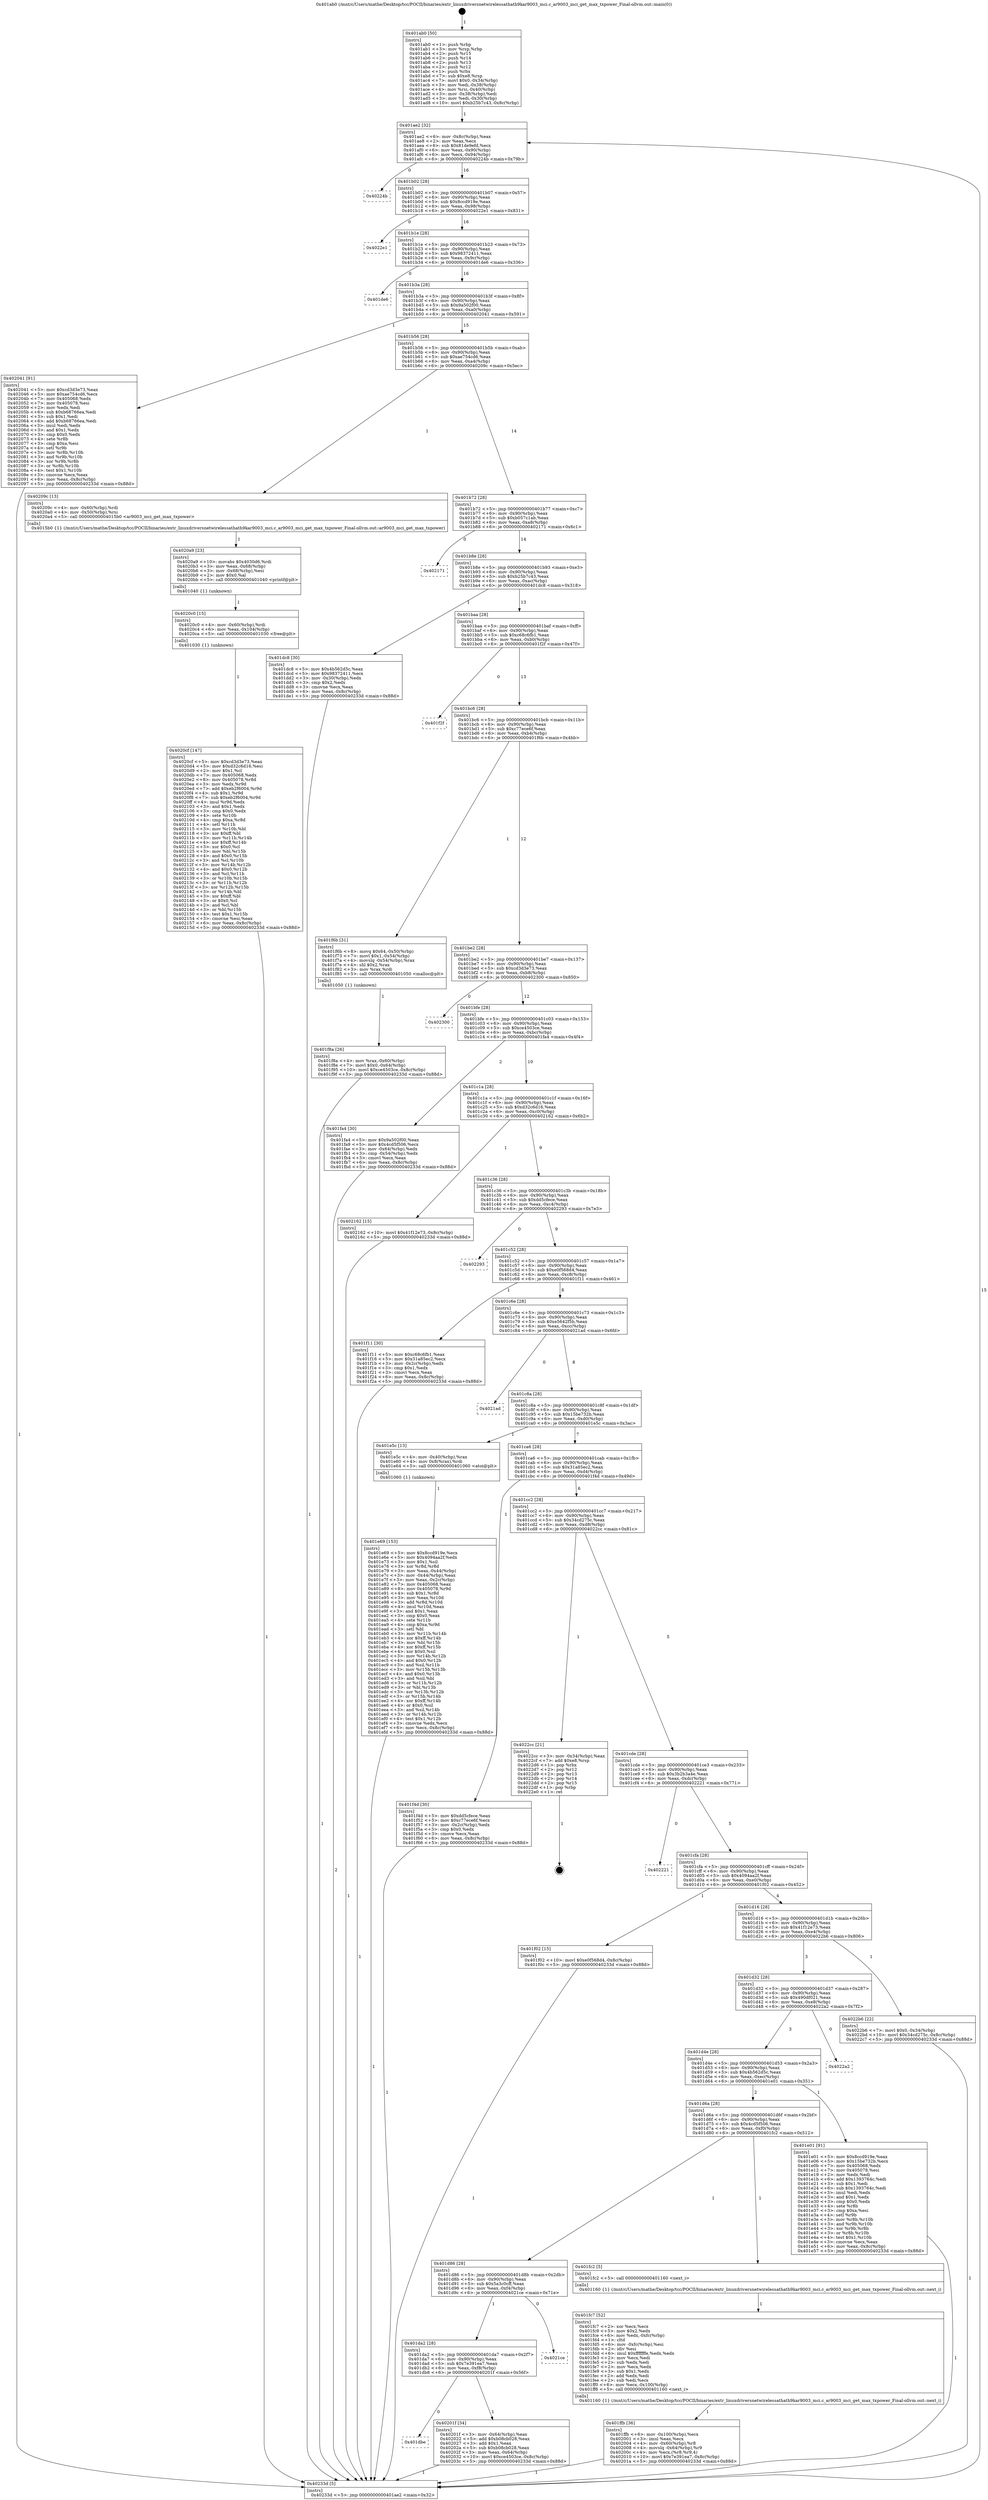 digraph "0x401ab0" {
  label = "0x401ab0 (/mnt/c/Users/mathe/Desktop/tcc/POCII/binaries/extr_linuxdriversnetwirelessathath9kar9003_mci.c_ar9003_mci_get_max_txpower_Final-ollvm.out::main(0))"
  labelloc = "t"
  node[shape=record]

  Entry [label="",width=0.3,height=0.3,shape=circle,fillcolor=black,style=filled]
  "0x401ae2" [label="{
     0x401ae2 [32]\l
     | [instrs]\l
     &nbsp;&nbsp;0x401ae2 \<+6\>: mov -0x8c(%rbp),%eax\l
     &nbsp;&nbsp;0x401ae8 \<+2\>: mov %eax,%ecx\l
     &nbsp;&nbsp;0x401aea \<+6\>: sub $0x81de9efd,%ecx\l
     &nbsp;&nbsp;0x401af0 \<+6\>: mov %eax,-0x90(%rbp)\l
     &nbsp;&nbsp;0x401af6 \<+6\>: mov %ecx,-0x94(%rbp)\l
     &nbsp;&nbsp;0x401afc \<+6\>: je 000000000040224b \<main+0x79b\>\l
  }"]
  "0x40224b" [label="{
     0x40224b\l
  }", style=dashed]
  "0x401b02" [label="{
     0x401b02 [28]\l
     | [instrs]\l
     &nbsp;&nbsp;0x401b02 \<+5\>: jmp 0000000000401b07 \<main+0x57\>\l
     &nbsp;&nbsp;0x401b07 \<+6\>: mov -0x90(%rbp),%eax\l
     &nbsp;&nbsp;0x401b0d \<+5\>: sub $0x8ccd919e,%eax\l
     &nbsp;&nbsp;0x401b12 \<+6\>: mov %eax,-0x98(%rbp)\l
     &nbsp;&nbsp;0x401b18 \<+6\>: je 00000000004022e1 \<main+0x831\>\l
  }"]
  Exit [label="",width=0.3,height=0.3,shape=circle,fillcolor=black,style=filled,peripheries=2]
  "0x4022e1" [label="{
     0x4022e1\l
  }", style=dashed]
  "0x401b1e" [label="{
     0x401b1e [28]\l
     | [instrs]\l
     &nbsp;&nbsp;0x401b1e \<+5\>: jmp 0000000000401b23 \<main+0x73\>\l
     &nbsp;&nbsp;0x401b23 \<+6\>: mov -0x90(%rbp),%eax\l
     &nbsp;&nbsp;0x401b29 \<+5\>: sub $0x98372411,%eax\l
     &nbsp;&nbsp;0x401b2e \<+6\>: mov %eax,-0x9c(%rbp)\l
     &nbsp;&nbsp;0x401b34 \<+6\>: je 0000000000401de6 \<main+0x336\>\l
  }"]
  "0x4020cf" [label="{
     0x4020cf [147]\l
     | [instrs]\l
     &nbsp;&nbsp;0x4020cf \<+5\>: mov $0xcd3d3e73,%eax\l
     &nbsp;&nbsp;0x4020d4 \<+5\>: mov $0xd32c6d16,%esi\l
     &nbsp;&nbsp;0x4020d9 \<+2\>: mov $0x1,%cl\l
     &nbsp;&nbsp;0x4020db \<+7\>: mov 0x405068,%edx\l
     &nbsp;&nbsp;0x4020e2 \<+8\>: mov 0x405078,%r8d\l
     &nbsp;&nbsp;0x4020ea \<+3\>: mov %edx,%r9d\l
     &nbsp;&nbsp;0x4020ed \<+7\>: add $0xeb2f6004,%r9d\l
     &nbsp;&nbsp;0x4020f4 \<+4\>: sub $0x1,%r9d\l
     &nbsp;&nbsp;0x4020f8 \<+7\>: sub $0xeb2f6004,%r9d\l
     &nbsp;&nbsp;0x4020ff \<+4\>: imul %r9d,%edx\l
     &nbsp;&nbsp;0x402103 \<+3\>: and $0x1,%edx\l
     &nbsp;&nbsp;0x402106 \<+3\>: cmp $0x0,%edx\l
     &nbsp;&nbsp;0x402109 \<+4\>: sete %r10b\l
     &nbsp;&nbsp;0x40210d \<+4\>: cmp $0xa,%r8d\l
     &nbsp;&nbsp;0x402111 \<+4\>: setl %r11b\l
     &nbsp;&nbsp;0x402115 \<+3\>: mov %r10b,%bl\l
     &nbsp;&nbsp;0x402118 \<+3\>: xor $0xff,%bl\l
     &nbsp;&nbsp;0x40211b \<+3\>: mov %r11b,%r14b\l
     &nbsp;&nbsp;0x40211e \<+4\>: xor $0xff,%r14b\l
     &nbsp;&nbsp;0x402122 \<+3\>: xor $0x0,%cl\l
     &nbsp;&nbsp;0x402125 \<+3\>: mov %bl,%r15b\l
     &nbsp;&nbsp;0x402128 \<+4\>: and $0x0,%r15b\l
     &nbsp;&nbsp;0x40212c \<+3\>: and %cl,%r10b\l
     &nbsp;&nbsp;0x40212f \<+3\>: mov %r14b,%r12b\l
     &nbsp;&nbsp;0x402132 \<+4\>: and $0x0,%r12b\l
     &nbsp;&nbsp;0x402136 \<+3\>: and %cl,%r11b\l
     &nbsp;&nbsp;0x402139 \<+3\>: or %r10b,%r15b\l
     &nbsp;&nbsp;0x40213c \<+3\>: or %r11b,%r12b\l
     &nbsp;&nbsp;0x40213f \<+3\>: xor %r12b,%r15b\l
     &nbsp;&nbsp;0x402142 \<+3\>: or %r14b,%bl\l
     &nbsp;&nbsp;0x402145 \<+3\>: xor $0xff,%bl\l
     &nbsp;&nbsp;0x402148 \<+3\>: or $0x0,%cl\l
     &nbsp;&nbsp;0x40214b \<+2\>: and %cl,%bl\l
     &nbsp;&nbsp;0x40214d \<+3\>: or %bl,%r15b\l
     &nbsp;&nbsp;0x402150 \<+4\>: test $0x1,%r15b\l
     &nbsp;&nbsp;0x402154 \<+3\>: cmovne %esi,%eax\l
     &nbsp;&nbsp;0x402157 \<+6\>: mov %eax,-0x8c(%rbp)\l
     &nbsp;&nbsp;0x40215d \<+5\>: jmp 000000000040233d \<main+0x88d\>\l
  }"]
  "0x401de6" [label="{
     0x401de6\l
  }", style=dashed]
  "0x401b3a" [label="{
     0x401b3a [28]\l
     | [instrs]\l
     &nbsp;&nbsp;0x401b3a \<+5\>: jmp 0000000000401b3f \<main+0x8f\>\l
     &nbsp;&nbsp;0x401b3f \<+6\>: mov -0x90(%rbp),%eax\l
     &nbsp;&nbsp;0x401b45 \<+5\>: sub $0x9a502f00,%eax\l
     &nbsp;&nbsp;0x401b4a \<+6\>: mov %eax,-0xa0(%rbp)\l
     &nbsp;&nbsp;0x401b50 \<+6\>: je 0000000000402041 \<main+0x591\>\l
  }"]
  "0x4020c0" [label="{
     0x4020c0 [15]\l
     | [instrs]\l
     &nbsp;&nbsp;0x4020c0 \<+4\>: mov -0x60(%rbp),%rdi\l
     &nbsp;&nbsp;0x4020c4 \<+6\>: mov %eax,-0x104(%rbp)\l
     &nbsp;&nbsp;0x4020ca \<+5\>: call 0000000000401030 \<free@plt\>\l
     | [calls]\l
     &nbsp;&nbsp;0x401030 \{1\} (unknown)\l
  }"]
  "0x402041" [label="{
     0x402041 [91]\l
     | [instrs]\l
     &nbsp;&nbsp;0x402041 \<+5\>: mov $0xcd3d3e73,%eax\l
     &nbsp;&nbsp;0x402046 \<+5\>: mov $0xae754cd6,%ecx\l
     &nbsp;&nbsp;0x40204b \<+7\>: mov 0x405068,%edx\l
     &nbsp;&nbsp;0x402052 \<+7\>: mov 0x405078,%esi\l
     &nbsp;&nbsp;0x402059 \<+2\>: mov %edx,%edi\l
     &nbsp;&nbsp;0x40205b \<+6\>: sub $0xb68766ea,%edi\l
     &nbsp;&nbsp;0x402061 \<+3\>: sub $0x1,%edi\l
     &nbsp;&nbsp;0x402064 \<+6\>: add $0xb68766ea,%edi\l
     &nbsp;&nbsp;0x40206a \<+3\>: imul %edi,%edx\l
     &nbsp;&nbsp;0x40206d \<+3\>: and $0x1,%edx\l
     &nbsp;&nbsp;0x402070 \<+3\>: cmp $0x0,%edx\l
     &nbsp;&nbsp;0x402073 \<+4\>: sete %r8b\l
     &nbsp;&nbsp;0x402077 \<+3\>: cmp $0xa,%esi\l
     &nbsp;&nbsp;0x40207a \<+4\>: setl %r9b\l
     &nbsp;&nbsp;0x40207e \<+3\>: mov %r8b,%r10b\l
     &nbsp;&nbsp;0x402081 \<+3\>: and %r9b,%r10b\l
     &nbsp;&nbsp;0x402084 \<+3\>: xor %r9b,%r8b\l
     &nbsp;&nbsp;0x402087 \<+3\>: or %r8b,%r10b\l
     &nbsp;&nbsp;0x40208a \<+4\>: test $0x1,%r10b\l
     &nbsp;&nbsp;0x40208e \<+3\>: cmovne %ecx,%eax\l
     &nbsp;&nbsp;0x402091 \<+6\>: mov %eax,-0x8c(%rbp)\l
     &nbsp;&nbsp;0x402097 \<+5\>: jmp 000000000040233d \<main+0x88d\>\l
  }"]
  "0x401b56" [label="{
     0x401b56 [28]\l
     | [instrs]\l
     &nbsp;&nbsp;0x401b56 \<+5\>: jmp 0000000000401b5b \<main+0xab\>\l
     &nbsp;&nbsp;0x401b5b \<+6\>: mov -0x90(%rbp),%eax\l
     &nbsp;&nbsp;0x401b61 \<+5\>: sub $0xae754cd6,%eax\l
     &nbsp;&nbsp;0x401b66 \<+6\>: mov %eax,-0xa4(%rbp)\l
     &nbsp;&nbsp;0x401b6c \<+6\>: je 000000000040209c \<main+0x5ec\>\l
  }"]
  "0x4020a9" [label="{
     0x4020a9 [23]\l
     | [instrs]\l
     &nbsp;&nbsp;0x4020a9 \<+10\>: movabs $0x4030d6,%rdi\l
     &nbsp;&nbsp;0x4020b3 \<+3\>: mov %eax,-0x68(%rbp)\l
     &nbsp;&nbsp;0x4020b6 \<+3\>: mov -0x68(%rbp),%esi\l
     &nbsp;&nbsp;0x4020b9 \<+2\>: mov $0x0,%al\l
     &nbsp;&nbsp;0x4020bb \<+5\>: call 0000000000401040 \<printf@plt\>\l
     | [calls]\l
     &nbsp;&nbsp;0x401040 \{1\} (unknown)\l
  }"]
  "0x40209c" [label="{
     0x40209c [13]\l
     | [instrs]\l
     &nbsp;&nbsp;0x40209c \<+4\>: mov -0x60(%rbp),%rdi\l
     &nbsp;&nbsp;0x4020a0 \<+4\>: mov -0x50(%rbp),%rsi\l
     &nbsp;&nbsp;0x4020a4 \<+5\>: call 00000000004015b0 \<ar9003_mci_get_max_txpower\>\l
     | [calls]\l
     &nbsp;&nbsp;0x4015b0 \{1\} (/mnt/c/Users/mathe/Desktop/tcc/POCII/binaries/extr_linuxdriversnetwirelessathath9kar9003_mci.c_ar9003_mci_get_max_txpower_Final-ollvm.out::ar9003_mci_get_max_txpower)\l
  }"]
  "0x401b72" [label="{
     0x401b72 [28]\l
     | [instrs]\l
     &nbsp;&nbsp;0x401b72 \<+5\>: jmp 0000000000401b77 \<main+0xc7\>\l
     &nbsp;&nbsp;0x401b77 \<+6\>: mov -0x90(%rbp),%eax\l
     &nbsp;&nbsp;0x401b7d \<+5\>: sub $0xb057c1ab,%eax\l
     &nbsp;&nbsp;0x401b82 \<+6\>: mov %eax,-0xa8(%rbp)\l
     &nbsp;&nbsp;0x401b88 \<+6\>: je 0000000000402171 \<main+0x6c1\>\l
  }"]
  "0x401dbe" [label="{
     0x401dbe\l
  }", style=dashed]
  "0x402171" [label="{
     0x402171\l
  }", style=dashed]
  "0x401b8e" [label="{
     0x401b8e [28]\l
     | [instrs]\l
     &nbsp;&nbsp;0x401b8e \<+5\>: jmp 0000000000401b93 \<main+0xe3\>\l
     &nbsp;&nbsp;0x401b93 \<+6\>: mov -0x90(%rbp),%eax\l
     &nbsp;&nbsp;0x401b99 \<+5\>: sub $0xb25b7c43,%eax\l
     &nbsp;&nbsp;0x401b9e \<+6\>: mov %eax,-0xac(%rbp)\l
     &nbsp;&nbsp;0x401ba4 \<+6\>: je 0000000000401dc8 \<main+0x318\>\l
  }"]
  "0x40201f" [label="{
     0x40201f [34]\l
     | [instrs]\l
     &nbsp;&nbsp;0x40201f \<+3\>: mov -0x64(%rbp),%eax\l
     &nbsp;&nbsp;0x402022 \<+5\>: add $0xb08cb028,%eax\l
     &nbsp;&nbsp;0x402027 \<+3\>: add $0x1,%eax\l
     &nbsp;&nbsp;0x40202a \<+5\>: sub $0xb08cb028,%eax\l
     &nbsp;&nbsp;0x40202f \<+3\>: mov %eax,-0x64(%rbp)\l
     &nbsp;&nbsp;0x402032 \<+10\>: movl $0xce4503ce,-0x8c(%rbp)\l
     &nbsp;&nbsp;0x40203c \<+5\>: jmp 000000000040233d \<main+0x88d\>\l
  }"]
  "0x401dc8" [label="{
     0x401dc8 [30]\l
     | [instrs]\l
     &nbsp;&nbsp;0x401dc8 \<+5\>: mov $0x4b562d5c,%eax\l
     &nbsp;&nbsp;0x401dcd \<+5\>: mov $0x98372411,%ecx\l
     &nbsp;&nbsp;0x401dd2 \<+3\>: mov -0x30(%rbp),%edx\l
     &nbsp;&nbsp;0x401dd5 \<+3\>: cmp $0x2,%edx\l
     &nbsp;&nbsp;0x401dd8 \<+3\>: cmovne %ecx,%eax\l
     &nbsp;&nbsp;0x401ddb \<+6\>: mov %eax,-0x8c(%rbp)\l
     &nbsp;&nbsp;0x401de1 \<+5\>: jmp 000000000040233d \<main+0x88d\>\l
  }"]
  "0x401baa" [label="{
     0x401baa [28]\l
     | [instrs]\l
     &nbsp;&nbsp;0x401baa \<+5\>: jmp 0000000000401baf \<main+0xff\>\l
     &nbsp;&nbsp;0x401baf \<+6\>: mov -0x90(%rbp),%eax\l
     &nbsp;&nbsp;0x401bb5 \<+5\>: sub $0xc68c6fb1,%eax\l
     &nbsp;&nbsp;0x401bba \<+6\>: mov %eax,-0xb0(%rbp)\l
     &nbsp;&nbsp;0x401bc0 \<+6\>: je 0000000000401f2f \<main+0x47f\>\l
  }"]
  "0x40233d" [label="{
     0x40233d [5]\l
     | [instrs]\l
     &nbsp;&nbsp;0x40233d \<+5\>: jmp 0000000000401ae2 \<main+0x32\>\l
  }"]
  "0x401ab0" [label="{
     0x401ab0 [50]\l
     | [instrs]\l
     &nbsp;&nbsp;0x401ab0 \<+1\>: push %rbp\l
     &nbsp;&nbsp;0x401ab1 \<+3\>: mov %rsp,%rbp\l
     &nbsp;&nbsp;0x401ab4 \<+2\>: push %r15\l
     &nbsp;&nbsp;0x401ab6 \<+2\>: push %r14\l
     &nbsp;&nbsp;0x401ab8 \<+2\>: push %r13\l
     &nbsp;&nbsp;0x401aba \<+2\>: push %r12\l
     &nbsp;&nbsp;0x401abc \<+1\>: push %rbx\l
     &nbsp;&nbsp;0x401abd \<+7\>: sub $0xe8,%rsp\l
     &nbsp;&nbsp;0x401ac4 \<+7\>: movl $0x0,-0x34(%rbp)\l
     &nbsp;&nbsp;0x401acb \<+3\>: mov %edi,-0x38(%rbp)\l
     &nbsp;&nbsp;0x401ace \<+4\>: mov %rsi,-0x40(%rbp)\l
     &nbsp;&nbsp;0x401ad2 \<+3\>: mov -0x38(%rbp),%edi\l
     &nbsp;&nbsp;0x401ad5 \<+3\>: mov %edi,-0x30(%rbp)\l
     &nbsp;&nbsp;0x401ad8 \<+10\>: movl $0xb25b7c43,-0x8c(%rbp)\l
  }"]
  "0x401da2" [label="{
     0x401da2 [28]\l
     | [instrs]\l
     &nbsp;&nbsp;0x401da2 \<+5\>: jmp 0000000000401da7 \<main+0x2f7\>\l
     &nbsp;&nbsp;0x401da7 \<+6\>: mov -0x90(%rbp),%eax\l
     &nbsp;&nbsp;0x401dad \<+5\>: sub $0x7e391ea7,%eax\l
     &nbsp;&nbsp;0x401db2 \<+6\>: mov %eax,-0xf8(%rbp)\l
     &nbsp;&nbsp;0x401db8 \<+6\>: je 000000000040201f \<main+0x56f\>\l
  }"]
  "0x401f2f" [label="{
     0x401f2f\l
  }", style=dashed]
  "0x401bc6" [label="{
     0x401bc6 [28]\l
     | [instrs]\l
     &nbsp;&nbsp;0x401bc6 \<+5\>: jmp 0000000000401bcb \<main+0x11b\>\l
     &nbsp;&nbsp;0x401bcb \<+6\>: mov -0x90(%rbp),%eax\l
     &nbsp;&nbsp;0x401bd1 \<+5\>: sub $0xc77ece6f,%eax\l
     &nbsp;&nbsp;0x401bd6 \<+6\>: mov %eax,-0xb4(%rbp)\l
     &nbsp;&nbsp;0x401bdc \<+6\>: je 0000000000401f6b \<main+0x4bb\>\l
  }"]
  "0x4021ce" [label="{
     0x4021ce\l
  }", style=dashed]
  "0x401f6b" [label="{
     0x401f6b [31]\l
     | [instrs]\l
     &nbsp;&nbsp;0x401f6b \<+8\>: movq $0x64,-0x50(%rbp)\l
     &nbsp;&nbsp;0x401f73 \<+7\>: movl $0x1,-0x54(%rbp)\l
     &nbsp;&nbsp;0x401f7a \<+4\>: movslq -0x54(%rbp),%rax\l
     &nbsp;&nbsp;0x401f7e \<+4\>: shl $0x2,%rax\l
     &nbsp;&nbsp;0x401f82 \<+3\>: mov %rax,%rdi\l
     &nbsp;&nbsp;0x401f85 \<+5\>: call 0000000000401050 \<malloc@plt\>\l
     | [calls]\l
     &nbsp;&nbsp;0x401050 \{1\} (unknown)\l
  }"]
  "0x401be2" [label="{
     0x401be2 [28]\l
     | [instrs]\l
     &nbsp;&nbsp;0x401be2 \<+5\>: jmp 0000000000401be7 \<main+0x137\>\l
     &nbsp;&nbsp;0x401be7 \<+6\>: mov -0x90(%rbp),%eax\l
     &nbsp;&nbsp;0x401bed \<+5\>: sub $0xcd3d3e73,%eax\l
     &nbsp;&nbsp;0x401bf2 \<+6\>: mov %eax,-0xb8(%rbp)\l
     &nbsp;&nbsp;0x401bf8 \<+6\>: je 0000000000402300 \<main+0x850\>\l
  }"]
  "0x401ffb" [label="{
     0x401ffb [36]\l
     | [instrs]\l
     &nbsp;&nbsp;0x401ffb \<+6\>: mov -0x100(%rbp),%ecx\l
     &nbsp;&nbsp;0x402001 \<+3\>: imul %eax,%ecx\l
     &nbsp;&nbsp;0x402004 \<+4\>: mov -0x60(%rbp),%r8\l
     &nbsp;&nbsp;0x402008 \<+4\>: movslq -0x64(%rbp),%r9\l
     &nbsp;&nbsp;0x40200c \<+4\>: mov %ecx,(%r8,%r9,4)\l
     &nbsp;&nbsp;0x402010 \<+10\>: movl $0x7e391ea7,-0x8c(%rbp)\l
     &nbsp;&nbsp;0x40201a \<+5\>: jmp 000000000040233d \<main+0x88d\>\l
  }"]
  "0x402300" [label="{
     0x402300\l
  }", style=dashed]
  "0x401bfe" [label="{
     0x401bfe [28]\l
     | [instrs]\l
     &nbsp;&nbsp;0x401bfe \<+5\>: jmp 0000000000401c03 \<main+0x153\>\l
     &nbsp;&nbsp;0x401c03 \<+6\>: mov -0x90(%rbp),%eax\l
     &nbsp;&nbsp;0x401c09 \<+5\>: sub $0xce4503ce,%eax\l
     &nbsp;&nbsp;0x401c0e \<+6\>: mov %eax,-0xbc(%rbp)\l
     &nbsp;&nbsp;0x401c14 \<+6\>: je 0000000000401fa4 \<main+0x4f4\>\l
  }"]
  "0x401fc7" [label="{
     0x401fc7 [52]\l
     | [instrs]\l
     &nbsp;&nbsp;0x401fc7 \<+2\>: xor %ecx,%ecx\l
     &nbsp;&nbsp;0x401fc9 \<+5\>: mov $0x2,%edx\l
     &nbsp;&nbsp;0x401fce \<+6\>: mov %edx,-0xfc(%rbp)\l
     &nbsp;&nbsp;0x401fd4 \<+1\>: cltd\l
     &nbsp;&nbsp;0x401fd5 \<+6\>: mov -0xfc(%rbp),%esi\l
     &nbsp;&nbsp;0x401fdb \<+2\>: idiv %esi\l
     &nbsp;&nbsp;0x401fdd \<+6\>: imul $0xfffffffe,%edx,%edx\l
     &nbsp;&nbsp;0x401fe3 \<+2\>: mov %ecx,%edi\l
     &nbsp;&nbsp;0x401fe5 \<+2\>: sub %edx,%edi\l
     &nbsp;&nbsp;0x401fe7 \<+2\>: mov %ecx,%edx\l
     &nbsp;&nbsp;0x401fe9 \<+3\>: sub $0x1,%edx\l
     &nbsp;&nbsp;0x401fec \<+2\>: add %edx,%edi\l
     &nbsp;&nbsp;0x401fee \<+2\>: sub %edi,%ecx\l
     &nbsp;&nbsp;0x401ff0 \<+6\>: mov %ecx,-0x100(%rbp)\l
     &nbsp;&nbsp;0x401ff6 \<+5\>: call 0000000000401160 \<next_i\>\l
     | [calls]\l
     &nbsp;&nbsp;0x401160 \{1\} (/mnt/c/Users/mathe/Desktop/tcc/POCII/binaries/extr_linuxdriversnetwirelessathath9kar9003_mci.c_ar9003_mci_get_max_txpower_Final-ollvm.out::next_i)\l
  }"]
  "0x401fa4" [label="{
     0x401fa4 [30]\l
     | [instrs]\l
     &nbsp;&nbsp;0x401fa4 \<+5\>: mov $0x9a502f00,%eax\l
     &nbsp;&nbsp;0x401fa9 \<+5\>: mov $0x4cd5f506,%ecx\l
     &nbsp;&nbsp;0x401fae \<+3\>: mov -0x64(%rbp),%edx\l
     &nbsp;&nbsp;0x401fb1 \<+3\>: cmp -0x54(%rbp),%edx\l
     &nbsp;&nbsp;0x401fb4 \<+3\>: cmovl %ecx,%eax\l
     &nbsp;&nbsp;0x401fb7 \<+6\>: mov %eax,-0x8c(%rbp)\l
     &nbsp;&nbsp;0x401fbd \<+5\>: jmp 000000000040233d \<main+0x88d\>\l
  }"]
  "0x401c1a" [label="{
     0x401c1a [28]\l
     | [instrs]\l
     &nbsp;&nbsp;0x401c1a \<+5\>: jmp 0000000000401c1f \<main+0x16f\>\l
     &nbsp;&nbsp;0x401c1f \<+6\>: mov -0x90(%rbp),%eax\l
     &nbsp;&nbsp;0x401c25 \<+5\>: sub $0xd32c6d16,%eax\l
     &nbsp;&nbsp;0x401c2a \<+6\>: mov %eax,-0xc0(%rbp)\l
     &nbsp;&nbsp;0x401c30 \<+6\>: je 0000000000402162 \<main+0x6b2\>\l
  }"]
  "0x401d86" [label="{
     0x401d86 [28]\l
     | [instrs]\l
     &nbsp;&nbsp;0x401d86 \<+5\>: jmp 0000000000401d8b \<main+0x2db\>\l
     &nbsp;&nbsp;0x401d8b \<+6\>: mov -0x90(%rbp),%eax\l
     &nbsp;&nbsp;0x401d91 \<+5\>: sub $0x5a3c0cff,%eax\l
     &nbsp;&nbsp;0x401d96 \<+6\>: mov %eax,-0xf4(%rbp)\l
     &nbsp;&nbsp;0x401d9c \<+6\>: je 00000000004021ce \<main+0x71e\>\l
  }"]
  "0x402162" [label="{
     0x402162 [15]\l
     | [instrs]\l
     &nbsp;&nbsp;0x402162 \<+10\>: movl $0x41f12e73,-0x8c(%rbp)\l
     &nbsp;&nbsp;0x40216c \<+5\>: jmp 000000000040233d \<main+0x88d\>\l
  }"]
  "0x401c36" [label="{
     0x401c36 [28]\l
     | [instrs]\l
     &nbsp;&nbsp;0x401c36 \<+5\>: jmp 0000000000401c3b \<main+0x18b\>\l
     &nbsp;&nbsp;0x401c3b \<+6\>: mov -0x90(%rbp),%eax\l
     &nbsp;&nbsp;0x401c41 \<+5\>: sub $0xdd5cfece,%eax\l
     &nbsp;&nbsp;0x401c46 \<+6\>: mov %eax,-0xc4(%rbp)\l
     &nbsp;&nbsp;0x401c4c \<+6\>: je 0000000000402293 \<main+0x7e3\>\l
  }"]
  "0x401fc2" [label="{
     0x401fc2 [5]\l
     | [instrs]\l
     &nbsp;&nbsp;0x401fc2 \<+5\>: call 0000000000401160 \<next_i\>\l
     | [calls]\l
     &nbsp;&nbsp;0x401160 \{1\} (/mnt/c/Users/mathe/Desktop/tcc/POCII/binaries/extr_linuxdriversnetwirelessathath9kar9003_mci.c_ar9003_mci_get_max_txpower_Final-ollvm.out::next_i)\l
  }"]
  "0x402293" [label="{
     0x402293\l
  }", style=dashed]
  "0x401c52" [label="{
     0x401c52 [28]\l
     | [instrs]\l
     &nbsp;&nbsp;0x401c52 \<+5\>: jmp 0000000000401c57 \<main+0x1a7\>\l
     &nbsp;&nbsp;0x401c57 \<+6\>: mov -0x90(%rbp),%eax\l
     &nbsp;&nbsp;0x401c5d \<+5\>: sub $0xe0f568d4,%eax\l
     &nbsp;&nbsp;0x401c62 \<+6\>: mov %eax,-0xc8(%rbp)\l
     &nbsp;&nbsp;0x401c68 \<+6\>: je 0000000000401f11 \<main+0x461\>\l
  }"]
  "0x401f8a" [label="{
     0x401f8a [26]\l
     | [instrs]\l
     &nbsp;&nbsp;0x401f8a \<+4\>: mov %rax,-0x60(%rbp)\l
     &nbsp;&nbsp;0x401f8e \<+7\>: movl $0x0,-0x64(%rbp)\l
     &nbsp;&nbsp;0x401f95 \<+10\>: movl $0xce4503ce,-0x8c(%rbp)\l
     &nbsp;&nbsp;0x401f9f \<+5\>: jmp 000000000040233d \<main+0x88d\>\l
  }"]
  "0x401f11" [label="{
     0x401f11 [30]\l
     | [instrs]\l
     &nbsp;&nbsp;0x401f11 \<+5\>: mov $0xc68c6fb1,%eax\l
     &nbsp;&nbsp;0x401f16 \<+5\>: mov $0x31a85ec2,%ecx\l
     &nbsp;&nbsp;0x401f1b \<+3\>: mov -0x2c(%rbp),%edx\l
     &nbsp;&nbsp;0x401f1e \<+3\>: cmp $0x1,%edx\l
     &nbsp;&nbsp;0x401f21 \<+3\>: cmovl %ecx,%eax\l
     &nbsp;&nbsp;0x401f24 \<+6\>: mov %eax,-0x8c(%rbp)\l
     &nbsp;&nbsp;0x401f2a \<+5\>: jmp 000000000040233d \<main+0x88d\>\l
  }"]
  "0x401c6e" [label="{
     0x401c6e [28]\l
     | [instrs]\l
     &nbsp;&nbsp;0x401c6e \<+5\>: jmp 0000000000401c73 \<main+0x1c3\>\l
     &nbsp;&nbsp;0x401c73 \<+6\>: mov -0x90(%rbp),%eax\l
     &nbsp;&nbsp;0x401c79 \<+5\>: sub $0xe5642f5b,%eax\l
     &nbsp;&nbsp;0x401c7e \<+6\>: mov %eax,-0xcc(%rbp)\l
     &nbsp;&nbsp;0x401c84 \<+6\>: je 00000000004021ad \<main+0x6fd\>\l
  }"]
  "0x401e69" [label="{
     0x401e69 [153]\l
     | [instrs]\l
     &nbsp;&nbsp;0x401e69 \<+5\>: mov $0x8ccd919e,%ecx\l
     &nbsp;&nbsp;0x401e6e \<+5\>: mov $0x4094aa2f,%edx\l
     &nbsp;&nbsp;0x401e73 \<+3\>: mov $0x1,%sil\l
     &nbsp;&nbsp;0x401e76 \<+3\>: xor %r8d,%r8d\l
     &nbsp;&nbsp;0x401e79 \<+3\>: mov %eax,-0x44(%rbp)\l
     &nbsp;&nbsp;0x401e7c \<+3\>: mov -0x44(%rbp),%eax\l
     &nbsp;&nbsp;0x401e7f \<+3\>: mov %eax,-0x2c(%rbp)\l
     &nbsp;&nbsp;0x401e82 \<+7\>: mov 0x405068,%eax\l
     &nbsp;&nbsp;0x401e89 \<+8\>: mov 0x405078,%r9d\l
     &nbsp;&nbsp;0x401e91 \<+4\>: sub $0x1,%r8d\l
     &nbsp;&nbsp;0x401e95 \<+3\>: mov %eax,%r10d\l
     &nbsp;&nbsp;0x401e98 \<+3\>: add %r8d,%r10d\l
     &nbsp;&nbsp;0x401e9b \<+4\>: imul %r10d,%eax\l
     &nbsp;&nbsp;0x401e9f \<+3\>: and $0x1,%eax\l
     &nbsp;&nbsp;0x401ea2 \<+3\>: cmp $0x0,%eax\l
     &nbsp;&nbsp;0x401ea5 \<+4\>: sete %r11b\l
     &nbsp;&nbsp;0x401ea9 \<+4\>: cmp $0xa,%r9d\l
     &nbsp;&nbsp;0x401ead \<+3\>: setl %bl\l
     &nbsp;&nbsp;0x401eb0 \<+3\>: mov %r11b,%r14b\l
     &nbsp;&nbsp;0x401eb3 \<+4\>: xor $0xff,%r14b\l
     &nbsp;&nbsp;0x401eb7 \<+3\>: mov %bl,%r15b\l
     &nbsp;&nbsp;0x401eba \<+4\>: xor $0xff,%r15b\l
     &nbsp;&nbsp;0x401ebe \<+4\>: xor $0x0,%sil\l
     &nbsp;&nbsp;0x401ec2 \<+3\>: mov %r14b,%r12b\l
     &nbsp;&nbsp;0x401ec5 \<+4\>: and $0x0,%r12b\l
     &nbsp;&nbsp;0x401ec9 \<+3\>: and %sil,%r11b\l
     &nbsp;&nbsp;0x401ecc \<+3\>: mov %r15b,%r13b\l
     &nbsp;&nbsp;0x401ecf \<+4\>: and $0x0,%r13b\l
     &nbsp;&nbsp;0x401ed3 \<+3\>: and %sil,%bl\l
     &nbsp;&nbsp;0x401ed6 \<+3\>: or %r11b,%r12b\l
     &nbsp;&nbsp;0x401ed9 \<+3\>: or %bl,%r13b\l
     &nbsp;&nbsp;0x401edc \<+3\>: xor %r13b,%r12b\l
     &nbsp;&nbsp;0x401edf \<+3\>: or %r15b,%r14b\l
     &nbsp;&nbsp;0x401ee2 \<+4\>: xor $0xff,%r14b\l
     &nbsp;&nbsp;0x401ee6 \<+4\>: or $0x0,%sil\l
     &nbsp;&nbsp;0x401eea \<+3\>: and %sil,%r14b\l
     &nbsp;&nbsp;0x401eed \<+3\>: or %r14b,%r12b\l
     &nbsp;&nbsp;0x401ef0 \<+4\>: test $0x1,%r12b\l
     &nbsp;&nbsp;0x401ef4 \<+3\>: cmovne %edx,%ecx\l
     &nbsp;&nbsp;0x401ef7 \<+6\>: mov %ecx,-0x8c(%rbp)\l
     &nbsp;&nbsp;0x401efd \<+5\>: jmp 000000000040233d \<main+0x88d\>\l
  }"]
  "0x4021ad" [label="{
     0x4021ad\l
  }", style=dashed]
  "0x401c8a" [label="{
     0x401c8a [28]\l
     | [instrs]\l
     &nbsp;&nbsp;0x401c8a \<+5\>: jmp 0000000000401c8f \<main+0x1df\>\l
     &nbsp;&nbsp;0x401c8f \<+6\>: mov -0x90(%rbp),%eax\l
     &nbsp;&nbsp;0x401c95 \<+5\>: sub $0x15be732b,%eax\l
     &nbsp;&nbsp;0x401c9a \<+6\>: mov %eax,-0xd0(%rbp)\l
     &nbsp;&nbsp;0x401ca0 \<+6\>: je 0000000000401e5c \<main+0x3ac\>\l
  }"]
  "0x401d6a" [label="{
     0x401d6a [28]\l
     | [instrs]\l
     &nbsp;&nbsp;0x401d6a \<+5\>: jmp 0000000000401d6f \<main+0x2bf\>\l
     &nbsp;&nbsp;0x401d6f \<+6\>: mov -0x90(%rbp),%eax\l
     &nbsp;&nbsp;0x401d75 \<+5\>: sub $0x4cd5f506,%eax\l
     &nbsp;&nbsp;0x401d7a \<+6\>: mov %eax,-0xf0(%rbp)\l
     &nbsp;&nbsp;0x401d80 \<+6\>: je 0000000000401fc2 \<main+0x512\>\l
  }"]
  "0x401e5c" [label="{
     0x401e5c [13]\l
     | [instrs]\l
     &nbsp;&nbsp;0x401e5c \<+4\>: mov -0x40(%rbp),%rax\l
     &nbsp;&nbsp;0x401e60 \<+4\>: mov 0x8(%rax),%rdi\l
     &nbsp;&nbsp;0x401e64 \<+5\>: call 0000000000401060 \<atoi@plt\>\l
     | [calls]\l
     &nbsp;&nbsp;0x401060 \{1\} (unknown)\l
  }"]
  "0x401ca6" [label="{
     0x401ca6 [28]\l
     | [instrs]\l
     &nbsp;&nbsp;0x401ca6 \<+5\>: jmp 0000000000401cab \<main+0x1fb\>\l
     &nbsp;&nbsp;0x401cab \<+6\>: mov -0x90(%rbp),%eax\l
     &nbsp;&nbsp;0x401cb1 \<+5\>: sub $0x31a85ec2,%eax\l
     &nbsp;&nbsp;0x401cb6 \<+6\>: mov %eax,-0xd4(%rbp)\l
     &nbsp;&nbsp;0x401cbc \<+6\>: je 0000000000401f4d \<main+0x49d\>\l
  }"]
  "0x401e01" [label="{
     0x401e01 [91]\l
     | [instrs]\l
     &nbsp;&nbsp;0x401e01 \<+5\>: mov $0x8ccd919e,%eax\l
     &nbsp;&nbsp;0x401e06 \<+5\>: mov $0x15be732b,%ecx\l
     &nbsp;&nbsp;0x401e0b \<+7\>: mov 0x405068,%edx\l
     &nbsp;&nbsp;0x401e12 \<+7\>: mov 0x405078,%esi\l
     &nbsp;&nbsp;0x401e19 \<+2\>: mov %edx,%edi\l
     &nbsp;&nbsp;0x401e1b \<+6\>: add $0x1393764c,%edi\l
     &nbsp;&nbsp;0x401e21 \<+3\>: sub $0x1,%edi\l
     &nbsp;&nbsp;0x401e24 \<+6\>: sub $0x1393764c,%edi\l
     &nbsp;&nbsp;0x401e2a \<+3\>: imul %edi,%edx\l
     &nbsp;&nbsp;0x401e2d \<+3\>: and $0x1,%edx\l
     &nbsp;&nbsp;0x401e30 \<+3\>: cmp $0x0,%edx\l
     &nbsp;&nbsp;0x401e33 \<+4\>: sete %r8b\l
     &nbsp;&nbsp;0x401e37 \<+3\>: cmp $0xa,%esi\l
     &nbsp;&nbsp;0x401e3a \<+4\>: setl %r9b\l
     &nbsp;&nbsp;0x401e3e \<+3\>: mov %r8b,%r10b\l
     &nbsp;&nbsp;0x401e41 \<+3\>: and %r9b,%r10b\l
     &nbsp;&nbsp;0x401e44 \<+3\>: xor %r9b,%r8b\l
     &nbsp;&nbsp;0x401e47 \<+3\>: or %r8b,%r10b\l
     &nbsp;&nbsp;0x401e4a \<+4\>: test $0x1,%r10b\l
     &nbsp;&nbsp;0x401e4e \<+3\>: cmovne %ecx,%eax\l
     &nbsp;&nbsp;0x401e51 \<+6\>: mov %eax,-0x8c(%rbp)\l
     &nbsp;&nbsp;0x401e57 \<+5\>: jmp 000000000040233d \<main+0x88d\>\l
  }"]
  "0x401f4d" [label="{
     0x401f4d [30]\l
     | [instrs]\l
     &nbsp;&nbsp;0x401f4d \<+5\>: mov $0xdd5cfece,%eax\l
     &nbsp;&nbsp;0x401f52 \<+5\>: mov $0xc77ece6f,%ecx\l
     &nbsp;&nbsp;0x401f57 \<+3\>: mov -0x2c(%rbp),%edx\l
     &nbsp;&nbsp;0x401f5a \<+3\>: cmp $0x0,%edx\l
     &nbsp;&nbsp;0x401f5d \<+3\>: cmove %ecx,%eax\l
     &nbsp;&nbsp;0x401f60 \<+6\>: mov %eax,-0x8c(%rbp)\l
     &nbsp;&nbsp;0x401f66 \<+5\>: jmp 000000000040233d \<main+0x88d\>\l
  }"]
  "0x401cc2" [label="{
     0x401cc2 [28]\l
     | [instrs]\l
     &nbsp;&nbsp;0x401cc2 \<+5\>: jmp 0000000000401cc7 \<main+0x217\>\l
     &nbsp;&nbsp;0x401cc7 \<+6\>: mov -0x90(%rbp),%eax\l
     &nbsp;&nbsp;0x401ccd \<+5\>: sub $0x34cd275c,%eax\l
     &nbsp;&nbsp;0x401cd2 \<+6\>: mov %eax,-0xd8(%rbp)\l
     &nbsp;&nbsp;0x401cd8 \<+6\>: je 00000000004022cc \<main+0x81c\>\l
  }"]
  "0x401d4e" [label="{
     0x401d4e [28]\l
     | [instrs]\l
     &nbsp;&nbsp;0x401d4e \<+5\>: jmp 0000000000401d53 \<main+0x2a3\>\l
     &nbsp;&nbsp;0x401d53 \<+6\>: mov -0x90(%rbp),%eax\l
     &nbsp;&nbsp;0x401d59 \<+5\>: sub $0x4b562d5c,%eax\l
     &nbsp;&nbsp;0x401d5e \<+6\>: mov %eax,-0xec(%rbp)\l
     &nbsp;&nbsp;0x401d64 \<+6\>: je 0000000000401e01 \<main+0x351\>\l
  }"]
  "0x4022cc" [label="{
     0x4022cc [21]\l
     | [instrs]\l
     &nbsp;&nbsp;0x4022cc \<+3\>: mov -0x34(%rbp),%eax\l
     &nbsp;&nbsp;0x4022cf \<+7\>: add $0xe8,%rsp\l
     &nbsp;&nbsp;0x4022d6 \<+1\>: pop %rbx\l
     &nbsp;&nbsp;0x4022d7 \<+2\>: pop %r12\l
     &nbsp;&nbsp;0x4022d9 \<+2\>: pop %r13\l
     &nbsp;&nbsp;0x4022db \<+2\>: pop %r14\l
     &nbsp;&nbsp;0x4022dd \<+2\>: pop %r15\l
     &nbsp;&nbsp;0x4022df \<+1\>: pop %rbp\l
     &nbsp;&nbsp;0x4022e0 \<+1\>: ret\l
  }"]
  "0x401cde" [label="{
     0x401cde [28]\l
     | [instrs]\l
     &nbsp;&nbsp;0x401cde \<+5\>: jmp 0000000000401ce3 \<main+0x233\>\l
     &nbsp;&nbsp;0x401ce3 \<+6\>: mov -0x90(%rbp),%eax\l
     &nbsp;&nbsp;0x401ce9 \<+5\>: sub $0x3b2b3a4e,%eax\l
     &nbsp;&nbsp;0x401cee \<+6\>: mov %eax,-0xdc(%rbp)\l
     &nbsp;&nbsp;0x401cf4 \<+6\>: je 0000000000402221 \<main+0x771\>\l
  }"]
  "0x4022a2" [label="{
     0x4022a2\l
  }", style=dashed]
  "0x402221" [label="{
     0x402221\l
  }", style=dashed]
  "0x401cfa" [label="{
     0x401cfa [28]\l
     | [instrs]\l
     &nbsp;&nbsp;0x401cfa \<+5\>: jmp 0000000000401cff \<main+0x24f\>\l
     &nbsp;&nbsp;0x401cff \<+6\>: mov -0x90(%rbp),%eax\l
     &nbsp;&nbsp;0x401d05 \<+5\>: sub $0x4094aa2f,%eax\l
     &nbsp;&nbsp;0x401d0a \<+6\>: mov %eax,-0xe0(%rbp)\l
     &nbsp;&nbsp;0x401d10 \<+6\>: je 0000000000401f02 \<main+0x452\>\l
  }"]
  "0x401d32" [label="{
     0x401d32 [28]\l
     | [instrs]\l
     &nbsp;&nbsp;0x401d32 \<+5\>: jmp 0000000000401d37 \<main+0x287\>\l
     &nbsp;&nbsp;0x401d37 \<+6\>: mov -0x90(%rbp),%eax\l
     &nbsp;&nbsp;0x401d3d \<+5\>: sub $0x490df021,%eax\l
     &nbsp;&nbsp;0x401d42 \<+6\>: mov %eax,-0xe8(%rbp)\l
     &nbsp;&nbsp;0x401d48 \<+6\>: je 00000000004022a2 \<main+0x7f2\>\l
  }"]
  "0x401f02" [label="{
     0x401f02 [15]\l
     | [instrs]\l
     &nbsp;&nbsp;0x401f02 \<+10\>: movl $0xe0f568d4,-0x8c(%rbp)\l
     &nbsp;&nbsp;0x401f0c \<+5\>: jmp 000000000040233d \<main+0x88d\>\l
  }"]
  "0x401d16" [label="{
     0x401d16 [28]\l
     | [instrs]\l
     &nbsp;&nbsp;0x401d16 \<+5\>: jmp 0000000000401d1b \<main+0x26b\>\l
     &nbsp;&nbsp;0x401d1b \<+6\>: mov -0x90(%rbp),%eax\l
     &nbsp;&nbsp;0x401d21 \<+5\>: sub $0x41f12e73,%eax\l
     &nbsp;&nbsp;0x401d26 \<+6\>: mov %eax,-0xe4(%rbp)\l
     &nbsp;&nbsp;0x401d2c \<+6\>: je 00000000004022b6 \<main+0x806\>\l
  }"]
  "0x4022b6" [label="{
     0x4022b6 [22]\l
     | [instrs]\l
     &nbsp;&nbsp;0x4022b6 \<+7\>: movl $0x0,-0x34(%rbp)\l
     &nbsp;&nbsp;0x4022bd \<+10\>: movl $0x34cd275c,-0x8c(%rbp)\l
     &nbsp;&nbsp;0x4022c7 \<+5\>: jmp 000000000040233d \<main+0x88d\>\l
  }"]
  Entry -> "0x401ab0" [label=" 1"]
  "0x401ae2" -> "0x40224b" [label=" 0"]
  "0x401ae2" -> "0x401b02" [label=" 16"]
  "0x4022cc" -> Exit [label=" 1"]
  "0x401b02" -> "0x4022e1" [label=" 0"]
  "0x401b02" -> "0x401b1e" [label=" 16"]
  "0x4022b6" -> "0x40233d" [label=" 1"]
  "0x401b1e" -> "0x401de6" [label=" 0"]
  "0x401b1e" -> "0x401b3a" [label=" 16"]
  "0x402162" -> "0x40233d" [label=" 1"]
  "0x401b3a" -> "0x402041" [label=" 1"]
  "0x401b3a" -> "0x401b56" [label=" 15"]
  "0x4020cf" -> "0x40233d" [label=" 1"]
  "0x401b56" -> "0x40209c" [label=" 1"]
  "0x401b56" -> "0x401b72" [label=" 14"]
  "0x4020c0" -> "0x4020cf" [label=" 1"]
  "0x401b72" -> "0x402171" [label=" 0"]
  "0x401b72" -> "0x401b8e" [label=" 14"]
  "0x4020a9" -> "0x4020c0" [label=" 1"]
  "0x401b8e" -> "0x401dc8" [label=" 1"]
  "0x401b8e" -> "0x401baa" [label=" 13"]
  "0x401dc8" -> "0x40233d" [label=" 1"]
  "0x401ab0" -> "0x401ae2" [label=" 1"]
  "0x40233d" -> "0x401ae2" [label=" 15"]
  "0x40209c" -> "0x4020a9" [label=" 1"]
  "0x401baa" -> "0x401f2f" [label=" 0"]
  "0x401baa" -> "0x401bc6" [label=" 13"]
  "0x40201f" -> "0x40233d" [label=" 1"]
  "0x401bc6" -> "0x401f6b" [label=" 1"]
  "0x401bc6" -> "0x401be2" [label=" 12"]
  "0x401da2" -> "0x401dbe" [label=" 0"]
  "0x401be2" -> "0x402300" [label=" 0"]
  "0x401be2" -> "0x401bfe" [label=" 12"]
  "0x402041" -> "0x40233d" [label=" 1"]
  "0x401bfe" -> "0x401fa4" [label=" 2"]
  "0x401bfe" -> "0x401c1a" [label=" 10"]
  "0x401d86" -> "0x401da2" [label=" 1"]
  "0x401c1a" -> "0x402162" [label=" 1"]
  "0x401c1a" -> "0x401c36" [label=" 9"]
  "0x401d86" -> "0x4021ce" [label=" 0"]
  "0x401c36" -> "0x402293" [label=" 0"]
  "0x401c36" -> "0x401c52" [label=" 9"]
  "0x401da2" -> "0x40201f" [label=" 1"]
  "0x401c52" -> "0x401f11" [label=" 1"]
  "0x401c52" -> "0x401c6e" [label=" 8"]
  "0x401fc7" -> "0x401ffb" [label=" 1"]
  "0x401c6e" -> "0x4021ad" [label=" 0"]
  "0x401c6e" -> "0x401c8a" [label=" 8"]
  "0x401fc2" -> "0x401fc7" [label=" 1"]
  "0x401c8a" -> "0x401e5c" [label=" 1"]
  "0x401c8a" -> "0x401ca6" [label=" 7"]
  "0x401d6a" -> "0x401d86" [label=" 1"]
  "0x401ca6" -> "0x401f4d" [label=" 1"]
  "0x401ca6" -> "0x401cc2" [label=" 6"]
  "0x401d6a" -> "0x401fc2" [label=" 1"]
  "0x401cc2" -> "0x4022cc" [label=" 1"]
  "0x401cc2" -> "0x401cde" [label=" 5"]
  "0x401fa4" -> "0x40233d" [label=" 2"]
  "0x401cde" -> "0x402221" [label=" 0"]
  "0x401cde" -> "0x401cfa" [label=" 5"]
  "0x401f8a" -> "0x40233d" [label=" 1"]
  "0x401cfa" -> "0x401f02" [label=" 1"]
  "0x401cfa" -> "0x401d16" [label=" 4"]
  "0x401f4d" -> "0x40233d" [label=" 1"]
  "0x401d16" -> "0x4022b6" [label=" 1"]
  "0x401d16" -> "0x401d32" [label=" 3"]
  "0x401f6b" -> "0x401f8a" [label=" 1"]
  "0x401d32" -> "0x4022a2" [label=" 0"]
  "0x401d32" -> "0x401d4e" [label=" 3"]
  "0x401ffb" -> "0x40233d" [label=" 1"]
  "0x401d4e" -> "0x401e01" [label=" 1"]
  "0x401d4e" -> "0x401d6a" [label=" 2"]
  "0x401e01" -> "0x40233d" [label=" 1"]
  "0x401e5c" -> "0x401e69" [label=" 1"]
  "0x401e69" -> "0x40233d" [label=" 1"]
  "0x401f02" -> "0x40233d" [label=" 1"]
  "0x401f11" -> "0x40233d" [label=" 1"]
}
